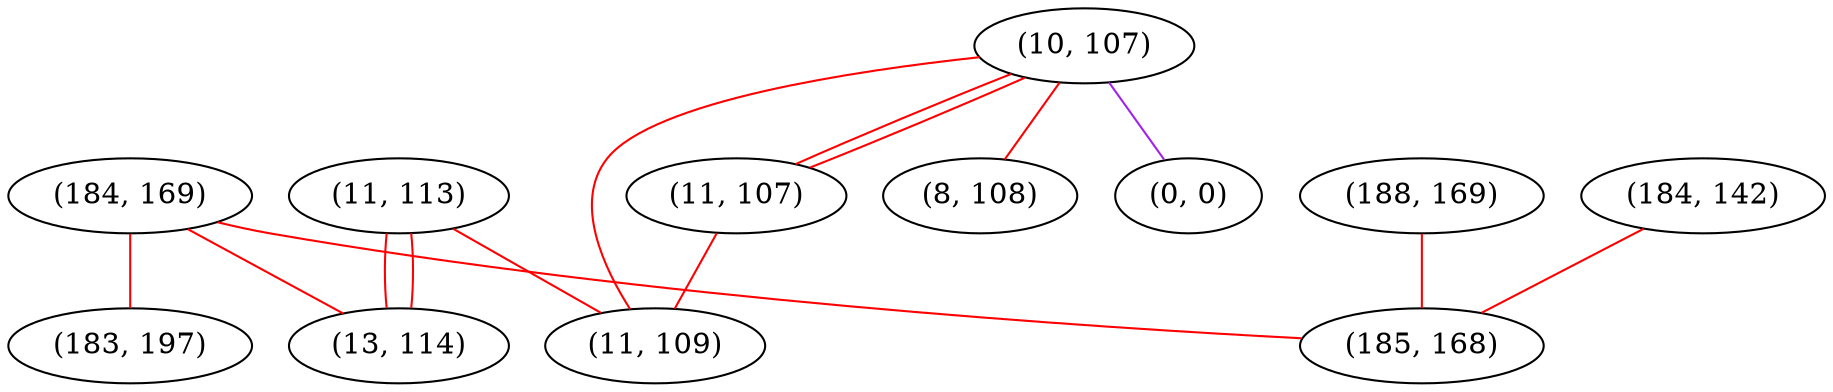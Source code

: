 graph "" {
"(184, 169)";
"(11, 113)";
"(10, 107)";
"(11, 107)";
"(8, 108)";
"(188, 169)";
"(0, 0)";
"(184, 142)";
"(183, 197)";
"(13, 114)";
"(185, 168)";
"(11, 109)";
"(184, 169)" -- "(185, 168)"  [color=red, key=0, weight=1];
"(184, 169)" -- "(183, 197)"  [color=red, key=0, weight=1];
"(184, 169)" -- "(13, 114)"  [color=red, key=0, weight=1];
"(11, 113)" -- "(13, 114)"  [color=red, key=0, weight=1];
"(11, 113)" -- "(13, 114)"  [color=red, key=1, weight=1];
"(11, 113)" -- "(11, 109)"  [color=red, key=0, weight=1];
"(10, 107)" -- "(11, 109)"  [color=red, key=0, weight=1];
"(10, 107)" -- "(11, 107)"  [color=red, key=0, weight=1];
"(10, 107)" -- "(11, 107)"  [color=red, key=1, weight=1];
"(10, 107)" -- "(0, 0)"  [color=purple, key=0, weight=4];
"(10, 107)" -- "(8, 108)"  [color=red, key=0, weight=1];
"(11, 107)" -- "(11, 109)"  [color=red, key=0, weight=1];
"(188, 169)" -- "(185, 168)"  [color=red, key=0, weight=1];
"(184, 142)" -- "(185, 168)"  [color=red, key=0, weight=1];
}
